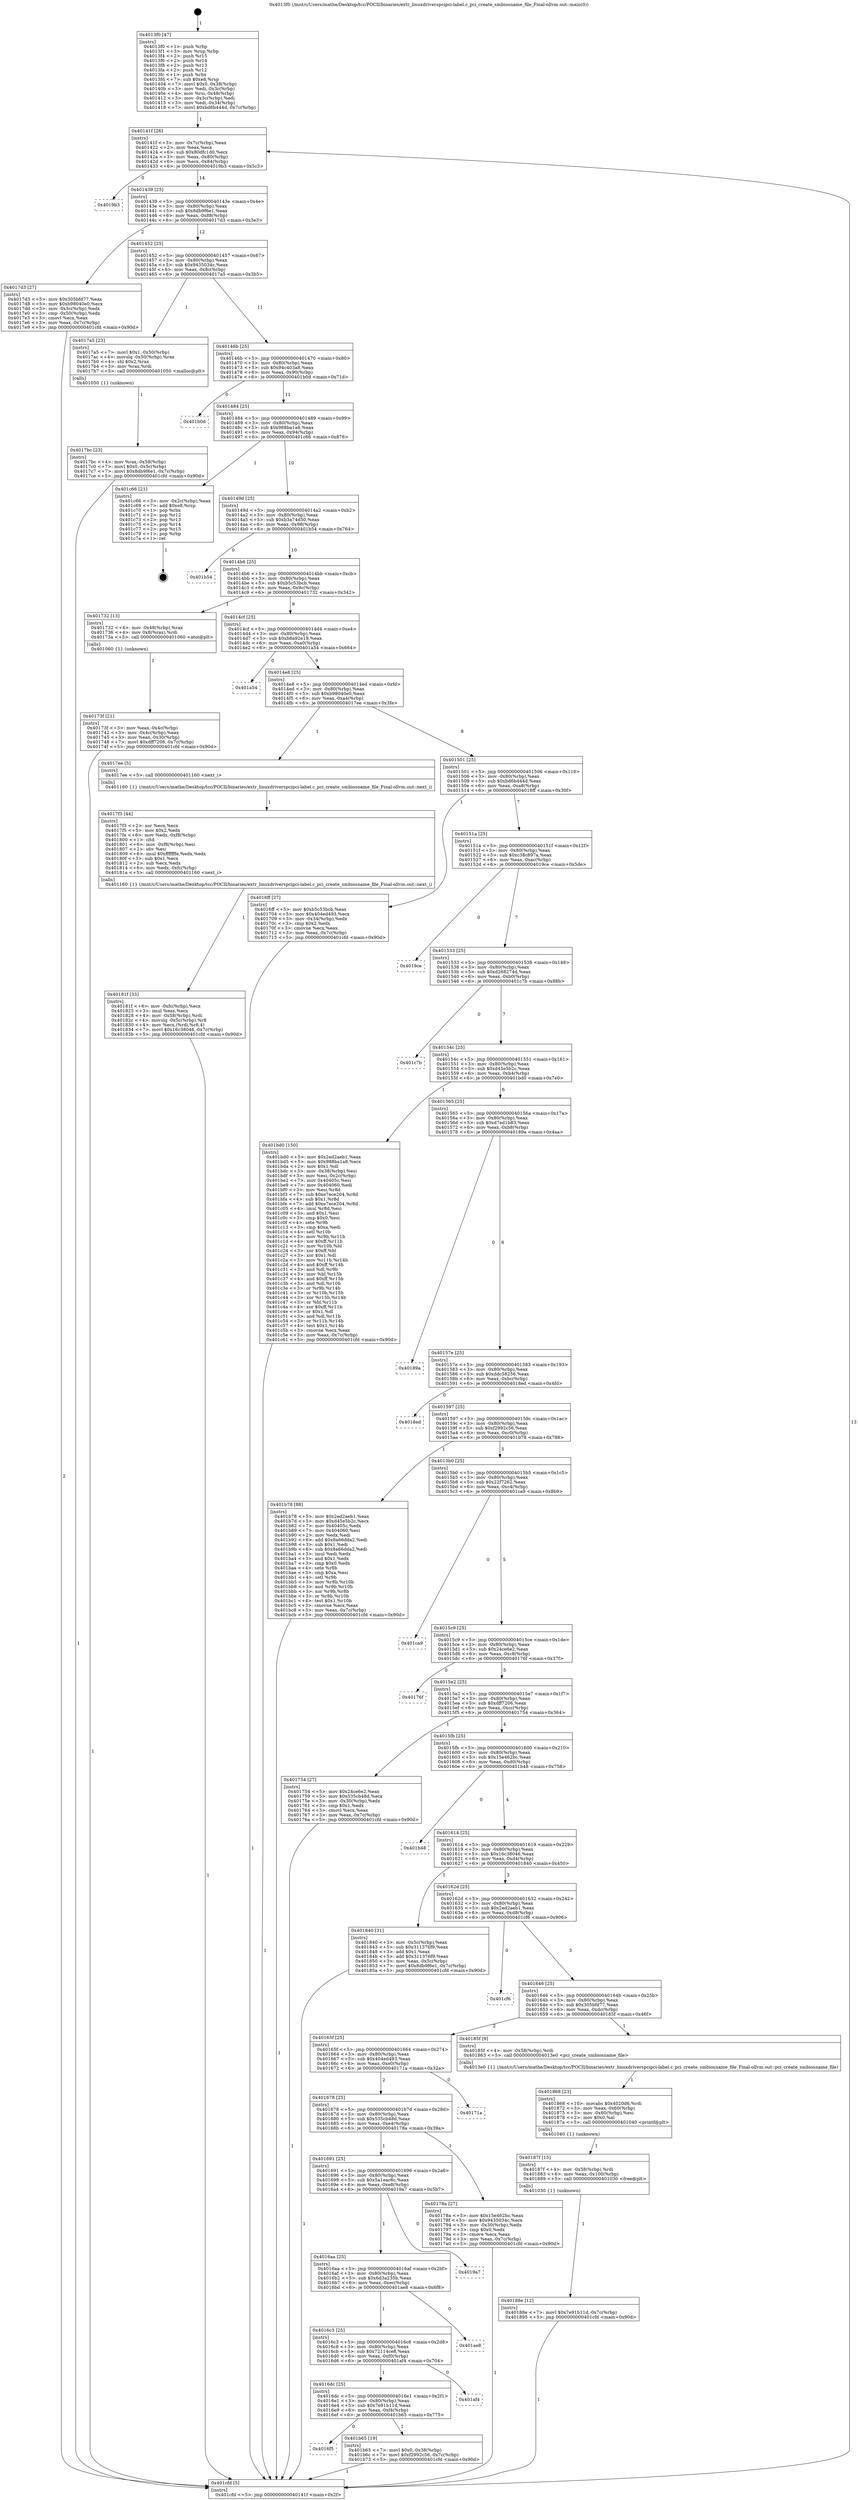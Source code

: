 digraph "0x4013f0" {
  label = "0x4013f0 (/mnt/c/Users/mathe/Desktop/tcc/POCII/binaries/extr_linuxdriverspcipci-label.c_pci_create_smbiosname_file_Final-ollvm.out::main(0))"
  labelloc = "t"
  node[shape=record]

  Entry [label="",width=0.3,height=0.3,shape=circle,fillcolor=black,style=filled]
  "0x40141f" [label="{
     0x40141f [26]\l
     | [instrs]\l
     &nbsp;&nbsp;0x40141f \<+3\>: mov -0x7c(%rbp),%eax\l
     &nbsp;&nbsp;0x401422 \<+2\>: mov %eax,%ecx\l
     &nbsp;&nbsp;0x401424 \<+6\>: sub $0x80dfc1d0,%ecx\l
     &nbsp;&nbsp;0x40142a \<+3\>: mov %eax,-0x80(%rbp)\l
     &nbsp;&nbsp;0x40142d \<+6\>: mov %ecx,-0x84(%rbp)\l
     &nbsp;&nbsp;0x401433 \<+6\>: je 00000000004019b3 \<main+0x5c3\>\l
  }"]
  "0x4019b3" [label="{
     0x4019b3\l
  }", style=dashed]
  "0x401439" [label="{
     0x401439 [25]\l
     | [instrs]\l
     &nbsp;&nbsp;0x401439 \<+5\>: jmp 000000000040143e \<main+0x4e\>\l
     &nbsp;&nbsp;0x40143e \<+3\>: mov -0x80(%rbp),%eax\l
     &nbsp;&nbsp;0x401441 \<+5\>: sub $0x8db9f6e1,%eax\l
     &nbsp;&nbsp;0x401446 \<+6\>: mov %eax,-0x88(%rbp)\l
     &nbsp;&nbsp;0x40144c \<+6\>: je 00000000004017d3 \<main+0x3e3\>\l
  }"]
  Exit [label="",width=0.3,height=0.3,shape=circle,fillcolor=black,style=filled,peripheries=2]
  "0x4017d3" [label="{
     0x4017d3 [27]\l
     | [instrs]\l
     &nbsp;&nbsp;0x4017d3 \<+5\>: mov $0x305bfd77,%eax\l
     &nbsp;&nbsp;0x4017d8 \<+5\>: mov $0xb98040e0,%ecx\l
     &nbsp;&nbsp;0x4017dd \<+3\>: mov -0x5c(%rbp),%edx\l
     &nbsp;&nbsp;0x4017e0 \<+3\>: cmp -0x50(%rbp),%edx\l
     &nbsp;&nbsp;0x4017e3 \<+3\>: cmovl %ecx,%eax\l
     &nbsp;&nbsp;0x4017e6 \<+3\>: mov %eax,-0x7c(%rbp)\l
     &nbsp;&nbsp;0x4017e9 \<+5\>: jmp 0000000000401cfd \<main+0x90d\>\l
  }"]
  "0x401452" [label="{
     0x401452 [25]\l
     | [instrs]\l
     &nbsp;&nbsp;0x401452 \<+5\>: jmp 0000000000401457 \<main+0x67\>\l
     &nbsp;&nbsp;0x401457 \<+3\>: mov -0x80(%rbp),%eax\l
     &nbsp;&nbsp;0x40145a \<+5\>: sub $0x9435034c,%eax\l
     &nbsp;&nbsp;0x40145f \<+6\>: mov %eax,-0x8c(%rbp)\l
     &nbsp;&nbsp;0x401465 \<+6\>: je 00000000004017a5 \<main+0x3b5\>\l
  }"]
  "0x4016f5" [label="{
     0x4016f5\l
  }", style=dashed]
  "0x4017a5" [label="{
     0x4017a5 [23]\l
     | [instrs]\l
     &nbsp;&nbsp;0x4017a5 \<+7\>: movl $0x1,-0x50(%rbp)\l
     &nbsp;&nbsp;0x4017ac \<+4\>: movslq -0x50(%rbp),%rax\l
     &nbsp;&nbsp;0x4017b0 \<+4\>: shl $0x2,%rax\l
     &nbsp;&nbsp;0x4017b4 \<+3\>: mov %rax,%rdi\l
     &nbsp;&nbsp;0x4017b7 \<+5\>: call 0000000000401050 \<malloc@plt\>\l
     | [calls]\l
     &nbsp;&nbsp;0x401050 \{1\} (unknown)\l
  }"]
  "0x40146b" [label="{
     0x40146b [25]\l
     | [instrs]\l
     &nbsp;&nbsp;0x40146b \<+5\>: jmp 0000000000401470 \<main+0x80\>\l
     &nbsp;&nbsp;0x401470 \<+3\>: mov -0x80(%rbp),%eax\l
     &nbsp;&nbsp;0x401473 \<+5\>: sub $0x94c403a8,%eax\l
     &nbsp;&nbsp;0x401478 \<+6\>: mov %eax,-0x90(%rbp)\l
     &nbsp;&nbsp;0x40147e \<+6\>: je 0000000000401b0d \<main+0x71d\>\l
  }"]
  "0x401b65" [label="{
     0x401b65 [19]\l
     | [instrs]\l
     &nbsp;&nbsp;0x401b65 \<+7\>: movl $0x0,-0x38(%rbp)\l
     &nbsp;&nbsp;0x401b6c \<+7\>: movl $0xf2992c56,-0x7c(%rbp)\l
     &nbsp;&nbsp;0x401b73 \<+5\>: jmp 0000000000401cfd \<main+0x90d\>\l
  }"]
  "0x401b0d" [label="{
     0x401b0d\l
  }", style=dashed]
  "0x401484" [label="{
     0x401484 [25]\l
     | [instrs]\l
     &nbsp;&nbsp;0x401484 \<+5\>: jmp 0000000000401489 \<main+0x99\>\l
     &nbsp;&nbsp;0x401489 \<+3\>: mov -0x80(%rbp),%eax\l
     &nbsp;&nbsp;0x40148c \<+5\>: sub $0x988ba1a8,%eax\l
     &nbsp;&nbsp;0x401491 \<+6\>: mov %eax,-0x94(%rbp)\l
     &nbsp;&nbsp;0x401497 \<+6\>: je 0000000000401c66 \<main+0x876\>\l
  }"]
  "0x4016dc" [label="{
     0x4016dc [25]\l
     | [instrs]\l
     &nbsp;&nbsp;0x4016dc \<+5\>: jmp 00000000004016e1 \<main+0x2f1\>\l
     &nbsp;&nbsp;0x4016e1 \<+3\>: mov -0x80(%rbp),%eax\l
     &nbsp;&nbsp;0x4016e4 \<+5\>: sub $0x7e91b11d,%eax\l
     &nbsp;&nbsp;0x4016e9 \<+6\>: mov %eax,-0xf4(%rbp)\l
     &nbsp;&nbsp;0x4016ef \<+6\>: je 0000000000401b65 \<main+0x775\>\l
  }"]
  "0x401c66" [label="{
     0x401c66 [21]\l
     | [instrs]\l
     &nbsp;&nbsp;0x401c66 \<+3\>: mov -0x2c(%rbp),%eax\l
     &nbsp;&nbsp;0x401c69 \<+7\>: add $0xe8,%rsp\l
     &nbsp;&nbsp;0x401c70 \<+1\>: pop %rbx\l
     &nbsp;&nbsp;0x401c71 \<+2\>: pop %r12\l
     &nbsp;&nbsp;0x401c73 \<+2\>: pop %r13\l
     &nbsp;&nbsp;0x401c75 \<+2\>: pop %r14\l
     &nbsp;&nbsp;0x401c77 \<+2\>: pop %r15\l
     &nbsp;&nbsp;0x401c79 \<+1\>: pop %rbp\l
     &nbsp;&nbsp;0x401c7a \<+1\>: ret\l
  }"]
  "0x40149d" [label="{
     0x40149d [25]\l
     | [instrs]\l
     &nbsp;&nbsp;0x40149d \<+5\>: jmp 00000000004014a2 \<main+0xb2\>\l
     &nbsp;&nbsp;0x4014a2 \<+3\>: mov -0x80(%rbp),%eax\l
     &nbsp;&nbsp;0x4014a5 \<+5\>: sub $0xb3a74d50,%eax\l
     &nbsp;&nbsp;0x4014aa \<+6\>: mov %eax,-0x98(%rbp)\l
     &nbsp;&nbsp;0x4014b0 \<+6\>: je 0000000000401b54 \<main+0x764\>\l
  }"]
  "0x401af4" [label="{
     0x401af4\l
  }", style=dashed]
  "0x401b54" [label="{
     0x401b54\l
  }", style=dashed]
  "0x4014b6" [label="{
     0x4014b6 [25]\l
     | [instrs]\l
     &nbsp;&nbsp;0x4014b6 \<+5\>: jmp 00000000004014bb \<main+0xcb\>\l
     &nbsp;&nbsp;0x4014bb \<+3\>: mov -0x80(%rbp),%eax\l
     &nbsp;&nbsp;0x4014be \<+5\>: sub $0xb5c53bcb,%eax\l
     &nbsp;&nbsp;0x4014c3 \<+6\>: mov %eax,-0x9c(%rbp)\l
     &nbsp;&nbsp;0x4014c9 \<+6\>: je 0000000000401732 \<main+0x342\>\l
  }"]
  "0x4016c3" [label="{
     0x4016c3 [25]\l
     | [instrs]\l
     &nbsp;&nbsp;0x4016c3 \<+5\>: jmp 00000000004016c8 \<main+0x2d8\>\l
     &nbsp;&nbsp;0x4016c8 \<+3\>: mov -0x80(%rbp),%eax\l
     &nbsp;&nbsp;0x4016cb \<+5\>: sub $0x72114ce8,%eax\l
     &nbsp;&nbsp;0x4016d0 \<+6\>: mov %eax,-0xf0(%rbp)\l
     &nbsp;&nbsp;0x4016d6 \<+6\>: je 0000000000401af4 \<main+0x704\>\l
  }"]
  "0x401732" [label="{
     0x401732 [13]\l
     | [instrs]\l
     &nbsp;&nbsp;0x401732 \<+4\>: mov -0x48(%rbp),%rax\l
     &nbsp;&nbsp;0x401736 \<+4\>: mov 0x8(%rax),%rdi\l
     &nbsp;&nbsp;0x40173a \<+5\>: call 0000000000401060 \<atoi@plt\>\l
     | [calls]\l
     &nbsp;&nbsp;0x401060 \{1\} (unknown)\l
  }"]
  "0x4014cf" [label="{
     0x4014cf [25]\l
     | [instrs]\l
     &nbsp;&nbsp;0x4014cf \<+5\>: jmp 00000000004014d4 \<main+0xe4\>\l
     &nbsp;&nbsp;0x4014d4 \<+3\>: mov -0x80(%rbp),%eax\l
     &nbsp;&nbsp;0x4014d7 \<+5\>: sub $0xb8a92e19,%eax\l
     &nbsp;&nbsp;0x4014dc \<+6\>: mov %eax,-0xa0(%rbp)\l
     &nbsp;&nbsp;0x4014e2 \<+6\>: je 0000000000401a54 \<main+0x664\>\l
  }"]
  "0x401ae8" [label="{
     0x401ae8\l
  }", style=dashed]
  "0x401a54" [label="{
     0x401a54\l
  }", style=dashed]
  "0x4014e8" [label="{
     0x4014e8 [25]\l
     | [instrs]\l
     &nbsp;&nbsp;0x4014e8 \<+5\>: jmp 00000000004014ed \<main+0xfd\>\l
     &nbsp;&nbsp;0x4014ed \<+3\>: mov -0x80(%rbp),%eax\l
     &nbsp;&nbsp;0x4014f0 \<+5\>: sub $0xb98040e0,%eax\l
     &nbsp;&nbsp;0x4014f5 \<+6\>: mov %eax,-0xa4(%rbp)\l
     &nbsp;&nbsp;0x4014fb \<+6\>: je 00000000004017ee \<main+0x3fe\>\l
  }"]
  "0x4016aa" [label="{
     0x4016aa [25]\l
     | [instrs]\l
     &nbsp;&nbsp;0x4016aa \<+5\>: jmp 00000000004016af \<main+0x2bf\>\l
     &nbsp;&nbsp;0x4016af \<+3\>: mov -0x80(%rbp),%eax\l
     &nbsp;&nbsp;0x4016b2 \<+5\>: sub $0x6d3a235b,%eax\l
     &nbsp;&nbsp;0x4016b7 \<+6\>: mov %eax,-0xec(%rbp)\l
     &nbsp;&nbsp;0x4016bd \<+6\>: je 0000000000401ae8 \<main+0x6f8\>\l
  }"]
  "0x4017ee" [label="{
     0x4017ee [5]\l
     | [instrs]\l
     &nbsp;&nbsp;0x4017ee \<+5\>: call 0000000000401160 \<next_i\>\l
     | [calls]\l
     &nbsp;&nbsp;0x401160 \{1\} (/mnt/c/Users/mathe/Desktop/tcc/POCII/binaries/extr_linuxdriverspcipci-label.c_pci_create_smbiosname_file_Final-ollvm.out::next_i)\l
  }"]
  "0x401501" [label="{
     0x401501 [25]\l
     | [instrs]\l
     &nbsp;&nbsp;0x401501 \<+5\>: jmp 0000000000401506 \<main+0x116\>\l
     &nbsp;&nbsp;0x401506 \<+3\>: mov -0x80(%rbp),%eax\l
     &nbsp;&nbsp;0x401509 \<+5\>: sub $0xbd6b444d,%eax\l
     &nbsp;&nbsp;0x40150e \<+6\>: mov %eax,-0xa8(%rbp)\l
     &nbsp;&nbsp;0x401514 \<+6\>: je 00000000004016ff \<main+0x30f\>\l
  }"]
  "0x4019a7" [label="{
     0x4019a7\l
  }", style=dashed]
  "0x4016ff" [label="{
     0x4016ff [27]\l
     | [instrs]\l
     &nbsp;&nbsp;0x4016ff \<+5\>: mov $0xb5c53bcb,%eax\l
     &nbsp;&nbsp;0x401704 \<+5\>: mov $0x404ed493,%ecx\l
     &nbsp;&nbsp;0x401709 \<+3\>: mov -0x34(%rbp),%edx\l
     &nbsp;&nbsp;0x40170c \<+3\>: cmp $0x2,%edx\l
     &nbsp;&nbsp;0x40170f \<+3\>: cmovne %ecx,%eax\l
     &nbsp;&nbsp;0x401712 \<+3\>: mov %eax,-0x7c(%rbp)\l
     &nbsp;&nbsp;0x401715 \<+5\>: jmp 0000000000401cfd \<main+0x90d\>\l
  }"]
  "0x40151a" [label="{
     0x40151a [25]\l
     | [instrs]\l
     &nbsp;&nbsp;0x40151a \<+5\>: jmp 000000000040151f \<main+0x12f\>\l
     &nbsp;&nbsp;0x40151f \<+3\>: mov -0x80(%rbp),%eax\l
     &nbsp;&nbsp;0x401522 \<+5\>: sub $0xc38c897a,%eax\l
     &nbsp;&nbsp;0x401527 \<+6\>: mov %eax,-0xac(%rbp)\l
     &nbsp;&nbsp;0x40152d \<+6\>: je 00000000004019ce \<main+0x5de\>\l
  }"]
  "0x401cfd" [label="{
     0x401cfd [5]\l
     | [instrs]\l
     &nbsp;&nbsp;0x401cfd \<+5\>: jmp 000000000040141f \<main+0x2f\>\l
  }"]
  "0x4013f0" [label="{
     0x4013f0 [47]\l
     | [instrs]\l
     &nbsp;&nbsp;0x4013f0 \<+1\>: push %rbp\l
     &nbsp;&nbsp;0x4013f1 \<+3\>: mov %rsp,%rbp\l
     &nbsp;&nbsp;0x4013f4 \<+2\>: push %r15\l
     &nbsp;&nbsp;0x4013f6 \<+2\>: push %r14\l
     &nbsp;&nbsp;0x4013f8 \<+2\>: push %r13\l
     &nbsp;&nbsp;0x4013fa \<+2\>: push %r12\l
     &nbsp;&nbsp;0x4013fc \<+1\>: push %rbx\l
     &nbsp;&nbsp;0x4013fd \<+7\>: sub $0xe8,%rsp\l
     &nbsp;&nbsp;0x401404 \<+7\>: movl $0x0,-0x38(%rbp)\l
     &nbsp;&nbsp;0x40140b \<+3\>: mov %edi,-0x3c(%rbp)\l
     &nbsp;&nbsp;0x40140e \<+4\>: mov %rsi,-0x48(%rbp)\l
     &nbsp;&nbsp;0x401412 \<+3\>: mov -0x3c(%rbp),%edi\l
     &nbsp;&nbsp;0x401415 \<+3\>: mov %edi,-0x34(%rbp)\l
     &nbsp;&nbsp;0x401418 \<+7\>: movl $0xbd6b444d,-0x7c(%rbp)\l
  }"]
  "0x40173f" [label="{
     0x40173f [21]\l
     | [instrs]\l
     &nbsp;&nbsp;0x40173f \<+3\>: mov %eax,-0x4c(%rbp)\l
     &nbsp;&nbsp;0x401742 \<+3\>: mov -0x4c(%rbp),%eax\l
     &nbsp;&nbsp;0x401745 \<+3\>: mov %eax,-0x30(%rbp)\l
     &nbsp;&nbsp;0x401748 \<+7\>: movl $0xdff7206,-0x7c(%rbp)\l
     &nbsp;&nbsp;0x40174f \<+5\>: jmp 0000000000401cfd \<main+0x90d\>\l
  }"]
  "0x40188e" [label="{
     0x40188e [12]\l
     | [instrs]\l
     &nbsp;&nbsp;0x40188e \<+7\>: movl $0x7e91b11d,-0x7c(%rbp)\l
     &nbsp;&nbsp;0x401895 \<+5\>: jmp 0000000000401cfd \<main+0x90d\>\l
  }"]
  "0x4019ce" [label="{
     0x4019ce\l
  }", style=dashed]
  "0x401533" [label="{
     0x401533 [25]\l
     | [instrs]\l
     &nbsp;&nbsp;0x401533 \<+5\>: jmp 0000000000401538 \<main+0x148\>\l
     &nbsp;&nbsp;0x401538 \<+3\>: mov -0x80(%rbp),%eax\l
     &nbsp;&nbsp;0x40153b \<+5\>: sub $0xd268274d,%eax\l
     &nbsp;&nbsp;0x401540 \<+6\>: mov %eax,-0xb0(%rbp)\l
     &nbsp;&nbsp;0x401546 \<+6\>: je 0000000000401c7b \<main+0x88b\>\l
  }"]
  "0x40187f" [label="{
     0x40187f [15]\l
     | [instrs]\l
     &nbsp;&nbsp;0x40187f \<+4\>: mov -0x58(%rbp),%rdi\l
     &nbsp;&nbsp;0x401883 \<+6\>: mov %eax,-0x100(%rbp)\l
     &nbsp;&nbsp;0x401889 \<+5\>: call 0000000000401030 \<free@plt\>\l
     | [calls]\l
     &nbsp;&nbsp;0x401030 \{1\} (unknown)\l
  }"]
  "0x401c7b" [label="{
     0x401c7b\l
  }", style=dashed]
  "0x40154c" [label="{
     0x40154c [25]\l
     | [instrs]\l
     &nbsp;&nbsp;0x40154c \<+5\>: jmp 0000000000401551 \<main+0x161\>\l
     &nbsp;&nbsp;0x401551 \<+3\>: mov -0x80(%rbp),%eax\l
     &nbsp;&nbsp;0x401554 \<+5\>: sub $0xd45e5b2c,%eax\l
     &nbsp;&nbsp;0x401559 \<+6\>: mov %eax,-0xb4(%rbp)\l
     &nbsp;&nbsp;0x40155f \<+6\>: je 0000000000401bd0 \<main+0x7e0\>\l
  }"]
  "0x401868" [label="{
     0x401868 [23]\l
     | [instrs]\l
     &nbsp;&nbsp;0x401868 \<+10\>: movabs $0x4020d6,%rdi\l
     &nbsp;&nbsp;0x401872 \<+3\>: mov %eax,-0x60(%rbp)\l
     &nbsp;&nbsp;0x401875 \<+3\>: mov -0x60(%rbp),%esi\l
     &nbsp;&nbsp;0x401878 \<+2\>: mov $0x0,%al\l
     &nbsp;&nbsp;0x40187a \<+5\>: call 0000000000401040 \<printf@plt\>\l
     | [calls]\l
     &nbsp;&nbsp;0x401040 \{1\} (unknown)\l
  }"]
  "0x401bd0" [label="{
     0x401bd0 [150]\l
     | [instrs]\l
     &nbsp;&nbsp;0x401bd0 \<+5\>: mov $0x2ed2aeb1,%eax\l
     &nbsp;&nbsp;0x401bd5 \<+5\>: mov $0x988ba1a8,%ecx\l
     &nbsp;&nbsp;0x401bda \<+2\>: mov $0x1,%dl\l
     &nbsp;&nbsp;0x401bdc \<+3\>: mov -0x38(%rbp),%esi\l
     &nbsp;&nbsp;0x401bdf \<+3\>: mov %esi,-0x2c(%rbp)\l
     &nbsp;&nbsp;0x401be2 \<+7\>: mov 0x40405c,%esi\l
     &nbsp;&nbsp;0x401be9 \<+7\>: mov 0x404060,%edi\l
     &nbsp;&nbsp;0x401bf0 \<+3\>: mov %esi,%r8d\l
     &nbsp;&nbsp;0x401bf3 \<+7\>: sub $0xe7ece204,%r8d\l
     &nbsp;&nbsp;0x401bfa \<+4\>: sub $0x1,%r8d\l
     &nbsp;&nbsp;0x401bfe \<+7\>: add $0xe7ece204,%r8d\l
     &nbsp;&nbsp;0x401c05 \<+4\>: imul %r8d,%esi\l
     &nbsp;&nbsp;0x401c09 \<+3\>: and $0x1,%esi\l
     &nbsp;&nbsp;0x401c0c \<+3\>: cmp $0x0,%esi\l
     &nbsp;&nbsp;0x401c0f \<+4\>: sete %r9b\l
     &nbsp;&nbsp;0x401c13 \<+3\>: cmp $0xa,%edi\l
     &nbsp;&nbsp;0x401c16 \<+4\>: setl %r10b\l
     &nbsp;&nbsp;0x401c1a \<+3\>: mov %r9b,%r11b\l
     &nbsp;&nbsp;0x401c1d \<+4\>: xor $0xff,%r11b\l
     &nbsp;&nbsp;0x401c21 \<+3\>: mov %r10b,%bl\l
     &nbsp;&nbsp;0x401c24 \<+3\>: xor $0xff,%bl\l
     &nbsp;&nbsp;0x401c27 \<+3\>: xor $0x1,%dl\l
     &nbsp;&nbsp;0x401c2a \<+3\>: mov %r11b,%r14b\l
     &nbsp;&nbsp;0x401c2d \<+4\>: and $0xff,%r14b\l
     &nbsp;&nbsp;0x401c31 \<+3\>: and %dl,%r9b\l
     &nbsp;&nbsp;0x401c34 \<+3\>: mov %bl,%r15b\l
     &nbsp;&nbsp;0x401c37 \<+4\>: and $0xff,%r15b\l
     &nbsp;&nbsp;0x401c3b \<+3\>: and %dl,%r10b\l
     &nbsp;&nbsp;0x401c3e \<+3\>: or %r9b,%r14b\l
     &nbsp;&nbsp;0x401c41 \<+3\>: or %r10b,%r15b\l
     &nbsp;&nbsp;0x401c44 \<+3\>: xor %r15b,%r14b\l
     &nbsp;&nbsp;0x401c47 \<+3\>: or %bl,%r11b\l
     &nbsp;&nbsp;0x401c4a \<+4\>: xor $0xff,%r11b\l
     &nbsp;&nbsp;0x401c4e \<+3\>: or $0x1,%dl\l
     &nbsp;&nbsp;0x401c51 \<+3\>: and %dl,%r11b\l
     &nbsp;&nbsp;0x401c54 \<+3\>: or %r11b,%r14b\l
     &nbsp;&nbsp;0x401c57 \<+4\>: test $0x1,%r14b\l
     &nbsp;&nbsp;0x401c5b \<+3\>: cmovne %ecx,%eax\l
     &nbsp;&nbsp;0x401c5e \<+3\>: mov %eax,-0x7c(%rbp)\l
     &nbsp;&nbsp;0x401c61 \<+5\>: jmp 0000000000401cfd \<main+0x90d\>\l
  }"]
  "0x401565" [label="{
     0x401565 [25]\l
     | [instrs]\l
     &nbsp;&nbsp;0x401565 \<+5\>: jmp 000000000040156a \<main+0x17a\>\l
     &nbsp;&nbsp;0x40156a \<+3\>: mov -0x80(%rbp),%eax\l
     &nbsp;&nbsp;0x40156d \<+5\>: sub $0xd7ed1b83,%eax\l
     &nbsp;&nbsp;0x401572 \<+6\>: mov %eax,-0xb8(%rbp)\l
     &nbsp;&nbsp;0x401578 \<+6\>: je 000000000040189a \<main+0x4aa\>\l
  }"]
  "0x40181f" [label="{
     0x40181f [33]\l
     | [instrs]\l
     &nbsp;&nbsp;0x40181f \<+6\>: mov -0xfc(%rbp),%ecx\l
     &nbsp;&nbsp;0x401825 \<+3\>: imul %eax,%ecx\l
     &nbsp;&nbsp;0x401828 \<+4\>: mov -0x58(%rbp),%rdi\l
     &nbsp;&nbsp;0x40182c \<+4\>: movslq -0x5c(%rbp),%r8\l
     &nbsp;&nbsp;0x401830 \<+4\>: mov %ecx,(%rdi,%r8,4)\l
     &nbsp;&nbsp;0x401834 \<+7\>: movl $0x16c38046,-0x7c(%rbp)\l
     &nbsp;&nbsp;0x40183b \<+5\>: jmp 0000000000401cfd \<main+0x90d\>\l
  }"]
  "0x40189a" [label="{
     0x40189a\l
  }", style=dashed]
  "0x40157e" [label="{
     0x40157e [25]\l
     | [instrs]\l
     &nbsp;&nbsp;0x40157e \<+5\>: jmp 0000000000401583 \<main+0x193\>\l
     &nbsp;&nbsp;0x401583 \<+3\>: mov -0x80(%rbp),%eax\l
     &nbsp;&nbsp;0x401586 \<+5\>: sub $0xddc58256,%eax\l
     &nbsp;&nbsp;0x40158b \<+6\>: mov %eax,-0xbc(%rbp)\l
     &nbsp;&nbsp;0x401591 \<+6\>: je 00000000004018ed \<main+0x4fd\>\l
  }"]
  "0x4017f3" [label="{
     0x4017f3 [44]\l
     | [instrs]\l
     &nbsp;&nbsp;0x4017f3 \<+2\>: xor %ecx,%ecx\l
     &nbsp;&nbsp;0x4017f5 \<+5\>: mov $0x2,%edx\l
     &nbsp;&nbsp;0x4017fa \<+6\>: mov %edx,-0xf8(%rbp)\l
     &nbsp;&nbsp;0x401800 \<+1\>: cltd\l
     &nbsp;&nbsp;0x401801 \<+6\>: mov -0xf8(%rbp),%esi\l
     &nbsp;&nbsp;0x401807 \<+2\>: idiv %esi\l
     &nbsp;&nbsp;0x401809 \<+6\>: imul $0xfffffffe,%edx,%edx\l
     &nbsp;&nbsp;0x40180f \<+3\>: sub $0x1,%ecx\l
     &nbsp;&nbsp;0x401812 \<+2\>: sub %ecx,%edx\l
     &nbsp;&nbsp;0x401814 \<+6\>: mov %edx,-0xfc(%rbp)\l
     &nbsp;&nbsp;0x40181a \<+5\>: call 0000000000401160 \<next_i\>\l
     | [calls]\l
     &nbsp;&nbsp;0x401160 \{1\} (/mnt/c/Users/mathe/Desktop/tcc/POCII/binaries/extr_linuxdriverspcipci-label.c_pci_create_smbiosname_file_Final-ollvm.out::next_i)\l
  }"]
  "0x4018ed" [label="{
     0x4018ed\l
  }", style=dashed]
  "0x401597" [label="{
     0x401597 [25]\l
     | [instrs]\l
     &nbsp;&nbsp;0x401597 \<+5\>: jmp 000000000040159c \<main+0x1ac\>\l
     &nbsp;&nbsp;0x40159c \<+3\>: mov -0x80(%rbp),%eax\l
     &nbsp;&nbsp;0x40159f \<+5\>: sub $0xf2992c56,%eax\l
     &nbsp;&nbsp;0x4015a4 \<+6\>: mov %eax,-0xc0(%rbp)\l
     &nbsp;&nbsp;0x4015aa \<+6\>: je 0000000000401b78 \<main+0x788\>\l
  }"]
  "0x4017bc" [label="{
     0x4017bc [23]\l
     | [instrs]\l
     &nbsp;&nbsp;0x4017bc \<+4\>: mov %rax,-0x58(%rbp)\l
     &nbsp;&nbsp;0x4017c0 \<+7\>: movl $0x0,-0x5c(%rbp)\l
     &nbsp;&nbsp;0x4017c7 \<+7\>: movl $0x8db9f6e1,-0x7c(%rbp)\l
     &nbsp;&nbsp;0x4017ce \<+5\>: jmp 0000000000401cfd \<main+0x90d\>\l
  }"]
  "0x401b78" [label="{
     0x401b78 [88]\l
     | [instrs]\l
     &nbsp;&nbsp;0x401b78 \<+5\>: mov $0x2ed2aeb1,%eax\l
     &nbsp;&nbsp;0x401b7d \<+5\>: mov $0xd45e5b2c,%ecx\l
     &nbsp;&nbsp;0x401b82 \<+7\>: mov 0x40405c,%edx\l
     &nbsp;&nbsp;0x401b89 \<+7\>: mov 0x404060,%esi\l
     &nbsp;&nbsp;0x401b90 \<+2\>: mov %edx,%edi\l
     &nbsp;&nbsp;0x401b92 \<+6\>: add $0x8a66dda2,%edi\l
     &nbsp;&nbsp;0x401b98 \<+3\>: sub $0x1,%edi\l
     &nbsp;&nbsp;0x401b9b \<+6\>: sub $0x8a66dda2,%edi\l
     &nbsp;&nbsp;0x401ba1 \<+3\>: imul %edi,%edx\l
     &nbsp;&nbsp;0x401ba4 \<+3\>: and $0x1,%edx\l
     &nbsp;&nbsp;0x401ba7 \<+3\>: cmp $0x0,%edx\l
     &nbsp;&nbsp;0x401baa \<+4\>: sete %r8b\l
     &nbsp;&nbsp;0x401bae \<+3\>: cmp $0xa,%esi\l
     &nbsp;&nbsp;0x401bb1 \<+4\>: setl %r9b\l
     &nbsp;&nbsp;0x401bb5 \<+3\>: mov %r8b,%r10b\l
     &nbsp;&nbsp;0x401bb8 \<+3\>: and %r9b,%r10b\l
     &nbsp;&nbsp;0x401bbb \<+3\>: xor %r9b,%r8b\l
     &nbsp;&nbsp;0x401bbe \<+3\>: or %r8b,%r10b\l
     &nbsp;&nbsp;0x401bc1 \<+4\>: test $0x1,%r10b\l
     &nbsp;&nbsp;0x401bc5 \<+3\>: cmovne %ecx,%eax\l
     &nbsp;&nbsp;0x401bc8 \<+3\>: mov %eax,-0x7c(%rbp)\l
     &nbsp;&nbsp;0x401bcb \<+5\>: jmp 0000000000401cfd \<main+0x90d\>\l
  }"]
  "0x4015b0" [label="{
     0x4015b0 [25]\l
     | [instrs]\l
     &nbsp;&nbsp;0x4015b0 \<+5\>: jmp 00000000004015b5 \<main+0x1c5\>\l
     &nbsp;&nbsp;0x4015b5 \<+3\>: mov -0x80(%rbp),%eax\l
     &nbsp;&nbsp;0x4015b8 \<+5\>: sub $0x22f7262,%eax\l
     &nbsp;&nbsp;0x4015bd \<+6\>: mov %eax,-0xc4(%rbp)\l
     &nbsp;&nbsp;0x4015c3 \<+6\>: je 0000000000401ca9 \<main+0x8b9\>\l
  }"]
  "0x401691" [label="{
     0x401691 [25]\l
     | [instrs]\l
     &nbsp;&nbsp;0x401691 \<+5\>: jmp 0000000000401696 \<main+0x2a6\>\l
     &nbsp;&nbsp;0x401696 \<+3\>: mov -0x80(%rbp),%eax\l
     &nbsp;&nbsp;0x401699 \<+5\>: sub $0x5a1eac6c,%eax\l
     &nbsp;&nbsp;0x40169e \<+6\>: mov %eax,-0xe8(%rbp)\l
     &nbsp;&nbsp;0x4016a4 \<+6\>: je 00000000004019a7 \<main+0x5b7\>\l
  }"]
  "0x401ca9" [label="{
     0x401ca9\l
  }", style=dashed]
  "0x4015c9" [label="{
     0x4015c9 [25]\l
     | [instrs]\l
     &nbsp;&nbsp;0x4015c9 \<+5\>: jmp 00000000004015ce \<main+0x1de\>\l
     &nbsp;&nbsp;0x4015ce \<+3\>: mov -0x80(%rbp),%eax\l
     &nbsp;&nbsp;0x4015d1 \<+5\>: sub $0x24ce6e2,%eax\l
     &nbsp;&nbsp;0x4015d6 \<+6\>: mov %eax,-0xc8(%rbp)\l
     &nbsp;&nbsp;0x4015dc \<+6\>: je 000000000040176f \<main+0x37f\>\l
  }"]
  "0x40178a" [label="{
     0x40178a [27]\l
     | [instrs]\l
     &nbsp;&nbsp;0x40178a \<+5\>: mov $0x15e462bc,%eax\l
     &nbsp;&nbsp;0x40178f \<+5\>: mov $0x9435034c,%ecx\l
     &nbsp;&nbsp;0x401794 \<+3\>: mov -0x30(%rbp),%edx\l
     &nbsp;&nbsp;0x401797 \<+3\>: cmp $0x0,%edx\l
     &nbsp;&nbsp;0x40179a \<+3\>: cmove %ecx,%eax\l
     &nbsp;&nbsp;0x40179d \<+3\>: mov %eax,-0x7c(%rbp)\l
     &nbsp;&nbsp;0x4017a0 \<+5\>: jmp 0000000000401cfd \<main+0x90d\>\l
  }"]
  "0x40176f" [label="{
     0x40176f\l
  }", style=dashed]
  "0x4015e2" [label="{
     0x4015e2 [25]\l
     | [instrs]\l
     &nbsp;&nbsp;0x4015e2 \<+5\>: jmp 00000000004015e7 \<main+0x1f7\>\l
     &nbsp;&nbsp;0x4015e7 \<+3\>: mov -0x80(%rbp),%eax\l
     &nbsp;&nbsp;0x4015ea \<+5\>: sub $0xdff7206,%eax\l
     &nbsp;&nbsp;0x4015ef \<+6\>: mov %eax,-0xcc(%rbp)\l
     &nbsp;&nbsp;0x4015f5 \<+6\>: je 0000000000401754 \<main+0x364\>\l
  }"]
  "0x401678" [label="{
     0x401678 [25]\l
     | [instrs]\l
     &nbsp;&nbsp;0x401678 \<+5\>: jmp 000000000040167d \<main+0x28d\>\l
     &nbsp;&nbsp;0x40167d \<+3\>: mov -0x80(%rbp),%eax\l
     &nbsp;&nbsp;0x401680 \<+5\>: sub $0x535cb48d,%eax\l
     &nbsp;&nbsp;0x401685 \<+6\>: mov %eax,-0xe4(%rbp)\l
     &nbsp;&nbsp;0x40168b \<+6\>: je 000000000040178a \<main+0x39a\>\l
  }"]
  "0x401754" [label="{
     0x401754 [27]\l
     | [instrs]\l
     &nbsp;&nbsp;0x401754 \<+5\>: mov $0x24ce6e2,%eax\l
     &nbsp;&nbsp;0x401759 \<+5\>: mov $0x535cb48d,%ecx\l
     &nbsp;&nbsp;0x40175e \<+3\>: mov -0x30(%rbp),%edx\l
     &nbsp;&nbsp;0x401761 \<+3\>: cmp $0x1,%edx\l
     &nbsp;&nbsp;0x401764 \<+3\>: cmovl %ecx,%eax\l
     &nbsp;&nbsp;0x401767 \<+3\>: mov %eax,-0x7c(%rbp)\l
     &nbsp;&nbsp;0x40176a \<+5\>: jmp 0000000000401cfd \<main+0x90d\>\l
  }"]
  "0x4015fb" [label="{
     0x4015fb [25]\l
     | [instrs]\l
     &nbsp;&nbsp;0x4015fb \<+5\>: jmp 0000000000401600 \<main+0x210\>\l
     &nbsp;&nbsp;0x401600 \<+3\>: mov -0x80(%rbp),%eax\l
     &nbsp;&nbsp;0x401603 \<+5\>: sub $0x15e462bc,%eax\l
     &nbsp;&nbsp;0x401608 \<+6\>: mov %eax,-0xd0(%rbp)\l
     &nbsp;&nbsp;0x40160e \<+6\>: je 0000000000401b48 \<main+0x758\>\l
  }"]
  "0x40171a" [label="{
     0x40171a\l
  }", style=dashed]
  "0x401b48" [label="{
     0x401b48\l
  }", style=dashed]
  "0x401614" [label="{
     0x401614 [25]\l
     | [instrs]\l
     &nbsp;&nbsp;0x401614 \<+5\>: jmp 0000000000401619 \<main+0x229\>\l
     &nbsp;&nbsp;0x401619 \<+3\>: mov -0x80(%rbp),%eax\l
     &nbsp;&nbsp;0x40161c \<+5\>: sub $0x16c38046,%eax\l
     &nbsp;&nbsp;0x401621 \<+6\>: mov %eax,-0xd4(%rbp)\l
     &nbsp;&nbsp;0x401627 \<+6\>: je 0000000000401840 \<main+0x450\>\l
  }"]
  "0x40165f" [label="{
     0x40165f [25]\l
     | [instrs]\l
     &nbsp;&nbsp;0x40165f \<+5\>: jmp 0000000000401664 \<main+0x274\>\l
     &nbsp;&nbsp;0x401664 \<+3\>: mov -0x80(%rbp),%eax\l
     &nbsp;&nbsp;0x401667 \<+5\>: sub $0x404ed493,%eax\l
     &nbsp;&nbsp;0x40166c \<+6\>: mov %eax,-0xe0(%rbp)\l
     &nbsp;&nbsp;0x401672 \<+6\>: je 000000000040171a \<main+0x32a\>\l
  }"]
  "0x401840" [label="{
     0x401840 [31]\l
     | [instrs]\l
     &nbsp;&nbsp;0x401840 \<+3\>: mov -0x5c(%rbp),%eax\l
     &nbsp;&nbsp;0x401843 \<+5\>: sub $0x311376f9,%eax\l
     &nbsp;&nbsp;0x401848 \<+3\>: add $0x1,%eax\l
     &nbsp;&nbsp;0x40184b \<+5\>: add $0x311376f9,%eax\l
     &nbsp;&nbsp;0x401850 \<+3\>: mov %eax,-0x5c(%rbp)\l
     &nbsp;&nbsp;0x401853 \<+7\>: movl $0x8db9f6e1,-0x7c(%rbp)\l
     &nbsp;&nbsp;0x40185a \<+5\>: jmp 0000000000401cfd \<main+0x90d\>\l
  }"]
  "0x40162d" [label="{
     0x40162d [25]\l
     | [instrs]\l
     &nbsp;&nbsp;0x40162d \<+5\>: jmp 0000000000401632 \<main+0x242\>\l
     &nbsp;&nbsp;0x401632 \<+3\>: mov -0x80(%rbp),%eax\l
     &nbsp;&nbsp;0x401635 \<+5\>: sub $0x2ed2aeb1,%eax\l
     &nbsp;&nbsp;0x40163a \<+6\>: mov %eax,-0xd8(%rbp)\l
     &nbsp;&nbsp;0x401640 \<+6\>: je 0000000000401cf6 \<main+0x906\>\l
  }"]
  "0x40185f" [label="{
     0x40185f [9]\l
     | [instrs]\l
     &nbsp;&nbsp;0x40185f \<+4\>: mov -0x58(%rbp),%rdi\l
     &nbsp;&nbsp;0x401863 \<+5\>: call 00000000004013e0 \<pci_create_smbiosname_file\>\l
     | [calls]\l
     &nbsp;&nbsp;0x4013e0 \{1\} (/mnt/c/Users/mathe/Desktop/tcc/POCII/binaries/extr_linuxdriverspcipci-label.c_pci_create_smbiosname_file_Final-ollvm.out::pci_create_smbiosname_file)\l
  }"]
  "0x401cf6" [label="{
     0x401cf6\l
  }", style=dashed]
  "0x401646" [label="{
     0x401646 [25]\l
     | [instrs]\l
     &nbsp;&nbsp;0x401646 \<+5\>: jmp 000000000040164b \<main+0x25b\>\l
     &nbsp;&nbsp;0x40164b \<+3\>: mov -0x80(%rbp),%eax\l
     &nbsp;&nbsp;0x40164e \<+5\>: sub $0x305bfd77,%eax\l
     &nbsp;&nbsp;0x401653 \<+6\>: mov %eax,-0xdc(%rbp)\l
     &nbsp;&nbsp;0x401659 \<+6\>: je 000000000040185f \<main+0x46f\>\l
  }"]
  Entry -> "0x4013f0" [label=" 1"]
  "0x40141f" -> "0x4019b3" [label=" 0"]
  "0x40141f" -> "0x401439" [label=" 14"]
  "0x401c66" -> Exit [label=" 1"]
  "0x401439" -> "0x4017d3" [label=" 2"]
  "0x401439" -> "0x401452" [label=" 12"]
  "0x401bd0" -> "0x401cfd" [label=" 1"]
  "0x401452" -> "0x4017a5" [label=" 1"]
  "0x401452" -> "0x40146b" [label=" 11"]
  "0x401b78" -> "0x401cfd" [label=" 1"]
  "0x40146b" -> "0x401b0d" [label=" 0"]
  "0x40146b" -> "0x401484" [label=" 11"]
  "0x401b65" -> "0x401cfd" [label=" 1"]
  "0x401484" -> "0x401c66" [label=" 1"]
  "0x401484" -> "0x40149d" [label=" 10"]
  "0x4016dc" -> "0x401b65" [label=" 1"]
  "0x40149d" -> "0x401b54" [label=" 0"]
  "0x40149d" -> "0x4014b6" [label=" 10"]
  "0x4016dc" -> "0x4016f5" [label=" 0"]
  "0x4014b6" -> "0x401732" [label=" 1"]
  "0x4014b6" -> "0x4014cf" [label=" 9"]
  "0x4016c3" -> "0x401af4" [label=" 0"]
  "0x4014cf" -> "0x401a54" [label=" 0"]
  "0x4014cf" -> "0x4014e8" [label=" 9"]
  "0x4016c3" -> "0x4016dc" [label=" 1"]
  "0x4014e8" -> "0x4017ee" [label=" 1"]
  "0x4014e8" -> "0x401501" [label=" 8"]
  "0x4016aa" -> "0x401ae8" [label=" 0"]
  "0x401501" -> "0x4016ff" [label=" 1"]
  "0x401501" -> "0x40151a" [label=" 7"]
  "0x4016ff" -> "0x401cfd" [label=" 1"]
  "0x4013f0" -> "0x40141f" [label=" 1"]
  "0x401cfd" -> "0x40141f" [label=" 13"]
  "0x401732" -> "0x40173f" [label=" 1"]
  "0x40173f" -> "0x401cfd" [label=" 1"]
  "0x4016aa" -> "0x4016c3" [label=" 1"]
  "0x40151a" -> "0x4019ce" [label=" 0"]
  "0x40151a" -> "0x401533" [label=" 7"]
  "0x401691" -> "0x4019a7" [label=" 0"]
  "0x401533" -> "0x401c7b" [label=" 0"]
  "0x401533" -> "0x40154c" [label=" 7"]
  "0x401691" -> "0x4016aa" [label=" 1"]
  "0x40154c" -> "0x401bd0" [label=" 1"]
  "0x40154c" -> "0x401565" [label=" 6"]
  "0x40188e" -> "0x401cfd" [label=" 1"]
  "0x401565" -> "0x40189a" [label=" 0"]
  "0x401565" -> "0x40157e" [label=" 6"]
  "0x40187f" -> "0x40188e" [label=" 1"]
  "0x40157e" -> "0x4018ed" [label=" 0"]
  "0x40157e" -> "0x401597" [label=" 6"]
  "0x401868" -> "0x40187f" [label=" 1"]
  "0x401597" -> "0x401b78" [label=" 1"]
  "0x401597" -> "0x4015b0" [label=" 5"]
  "0x40185f" -> "0x401868" [label=" 1"]
  "0x4015b0" -> "0x401ca9" [label=" 0"]
  "0x4015b0" -> "0x4015c9" [label=" 5"]
  "0x401840" -> "0x401cfd" [label=" 1"]
  "0x4015c9" -> "0x40176f" [label=" 0"]
  "0x4015c9" -> "0x4015e2" [label=" 5"]
  "0x40181f" -> "0x401cfd" [label=" 1"]
  "0x4015e2" -> "0x401754" [label=" 1"]
  "0x4015e2" -> "0x4015fb" [label=" 4"]
  "0x401754" -> "0x401cfd" [label=" 1"]
  "0x4017ee" -> "0x4017f3" [label=" 1"]
  "0x4015fb" -> "0x401b48" [label=" 0"]
  "0x4015fb" -> "0x401614" [label=" 4"]
  "0x4017d3" -> "0x401cfd" [label=" 2"]
  "0x401614" -> "0x401840" [label=" 1"]
  "0x401614" -> "0x40162d" [label=" 3"]
  "0x4017a5" -> "0x4017bc" [label=" 1"]
  "0x40162d" -> "0x401cf6" [label=" 0"]
  "0x40162d" -> "0x401646" [label=" 3"]
  "0x40178a" -> "0x401cfd" [label=" 1"]
  "0x401646" -> "0x40185f" [label=" 1"]
  "0x401646" -> "0x40165f" [label=" 2"]
  "0x4017bc" -> "0x401cfd" [label=" 1"]
  "0x40165f" -> "0x40171a" [label=" 0"]
  "0x40165f" -> "0x401678" [label=" 2"]
  "0x4017f3" -> "0x40181f" [label=" 1"]
  "0x401678" -> "0x40178a" [label=" 1"]
  "0x401678" -> "0x401691" [label=" 1"]
}
